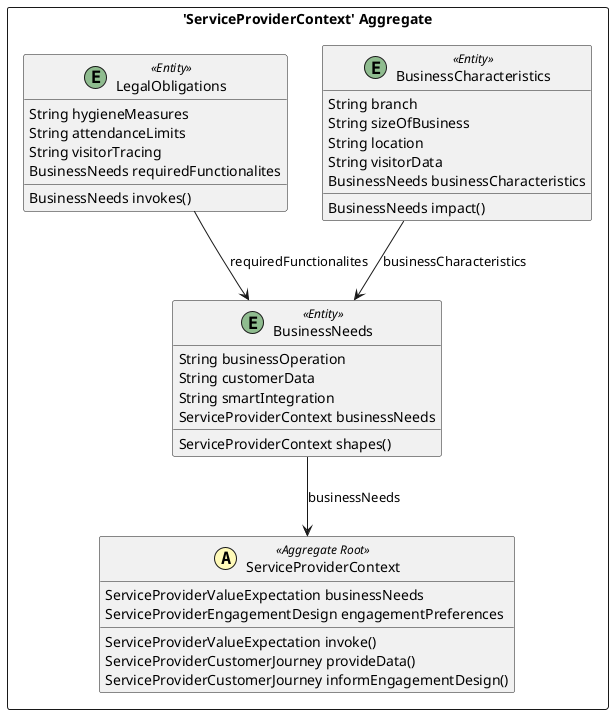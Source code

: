 @startuml

skinparam componentStyle uml2

package "'ServiceProviderContext' Aggregate" <<Rectangle>> {
	class ServiceProviderContext <<(A,#fffab8) Aggregate Root>> {
		ServiceProviderValueExpectation businessNeeds
		ServiceProviderEngagementDesign engagementPreferences
		ServiceProviderValueExpectation invoke()
		ServiceProviderCustomerJourney provideData()
		ServiceProviderCustomerJourney informEngagementDesign()
	}
	class BusinessCharacteristics <<(E,DarkSeaGreen) Entity>> {
		String branch
		String sizeOfBusiness
		String location
		String visitorData
		BusinessNeeds businessCharacteristics
		BusinessNeeds impact()
	}
	class LegalObligations <<(E,DarkSeaGreen) Entity>> {
		String hygieneMeasures
		String attendanceLimits
		String visitorTracing
		BusinessNeeds requiredFunctionalites
		BusinessNeeds invokes()
	}
	class BusinessNeeds <<(E,DarkSeaGreen) Entity>> {
		String businessOperation
		String customerData
		String smartIntegration
		ServiceProviderContext businessNeeds
		ServiceProviderContext shapes()
	}
}
BusinessCharacteristics --> BusinessNeeds : businessCharacteristics
LegalObligations --> BusinessNeeds : requiredFunctionalites
BusinessNeeds --> ServiceProviderContext : businessNeeds


@enduml
